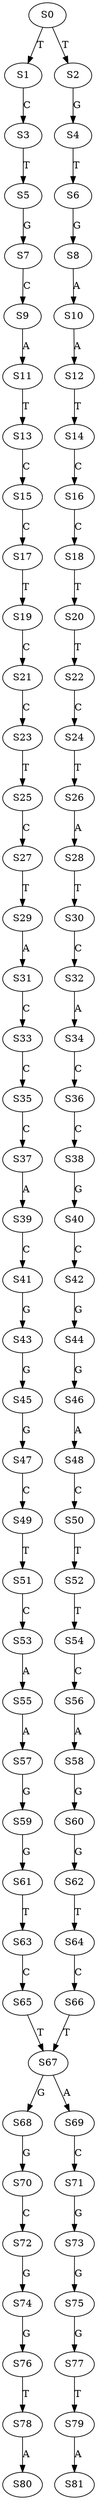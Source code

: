 strict digraph  {
	S0 -> S1 [ label = T ];
	S0 -> S2 [ label = T ];
	S1 -> S3 [ label = C ];
	S2 -> S4 [ label = G ];
	S3 -> S5 [ label = T ];
	S4 -> S6 [ label = T ];
	S5 -> S7 [ label = G ];
	S6 -> S8 [ label = G ];
	S7 -> S9 [ label = C ];
	S8 -> S10 [ label = A ];
	S9 -> S11 [ label = A ];
	S10 -> S12 [ label = A ];
	S11 -> S13 [ label = T ];
	S12 -> S14 [ label = T ];
	S13 -> S15 [ label = C ];
	S14 -> S16 [ label = C ];
	S15 -> S17 [ label = C ];
	S16 -> S18 [ label = C ];
	S17 -> S19 [ label = T ];
	S18 -> S20 [ label = T ];
	S19 -> S21 [ label = C ];
	S20 -> S22 [ label = T ];
	S21 -> S23 [ label = C ];
	S22 -> S24 [ label = C ];
	S23 -> S25 [ label = T ];
	S24 -> S26 [ label = T ];
	S25 -> S27 [ label = C ];
	S26 -> S28 [ label = A ];
	S27 -> S29 [ label = T ];
	S28 -> S30 [ label = T ];
	S29 -> S31 [ label = A ];
	S30 -> S32 [ label = C ];
	S31 -> S33 [ label = C ];
	S32 -> S34 [ label = A ];
	S33 -> S35 [ label = C ];
	S34 -> S36 [ label = C ];
	S35 -> S37 [ label = C ];
	S36 -> S38 [ label = C ];
	S37 -> S39 [ label = A ];
	S38 -> S40 [ label = G ];
	S39 -> S41 [ label = C ];
	S40 -> S42 [ label = C ];
	S41 -> S43 [ label = G ];
	S42 -> S44 [ label = G ];
	S43 -> S45 [ label = G ];
	S44 -> S46 [ label = G ];
	S45 -> S47 [ label = G ];
	S46 -> S48 [ label = A ];
	S47 -> S49 [ label = C ];
	S48 -> S50 [ label = C ];
	S49 -> S51 [ label = T ];
	S50 -> S52 [ label = T ];
	S51 -> S53 [ label = C ];
	S52 -> S54 [ label = T ];
	S53 -> S55 [ label = A ];
	S54 -> S56 [ label = C ];
	S55 -> S57 [ label = A ];
	S56 -> S58 [ label = A ];
	S57 -> S59 [ label = G ];
	S58 -> S60 [ label = G ];
	S59 -> S61 [ label = G ];
	S60 -> S62 [ label = G ];
	S61 -> S63 [ label = T ];
	S62 -> S64 [ label = T ];
	S63 -> S65 [ label = C ];
	S64 -> S66 [ label = C ];
	S65 -> S67 [ label = T ];
	S66 -> S67 [ label = T ];
	S67 -> S68 [ label = G ];
	S67 -> S69 [ label = A ];
	S68 -> S70 [ label = G ];
	S69 -> S71 [ label = C ];
	S70 -> S72 [ label = C ];
	S71 -> S73 [ label = G ];
	S72 -> S74 [ label = G ];
	S73 -> S75 [ label = G ];
	S74 -> S76 [ label = G ];
	S75 -> S77 [ label = G ];
	S76 -> S78 [ label = T ];
	S77 -> S79 [ label = T ];
	S78 -> S80 [ label = A ];
	S79 -> S81 [ label = A ];
}
